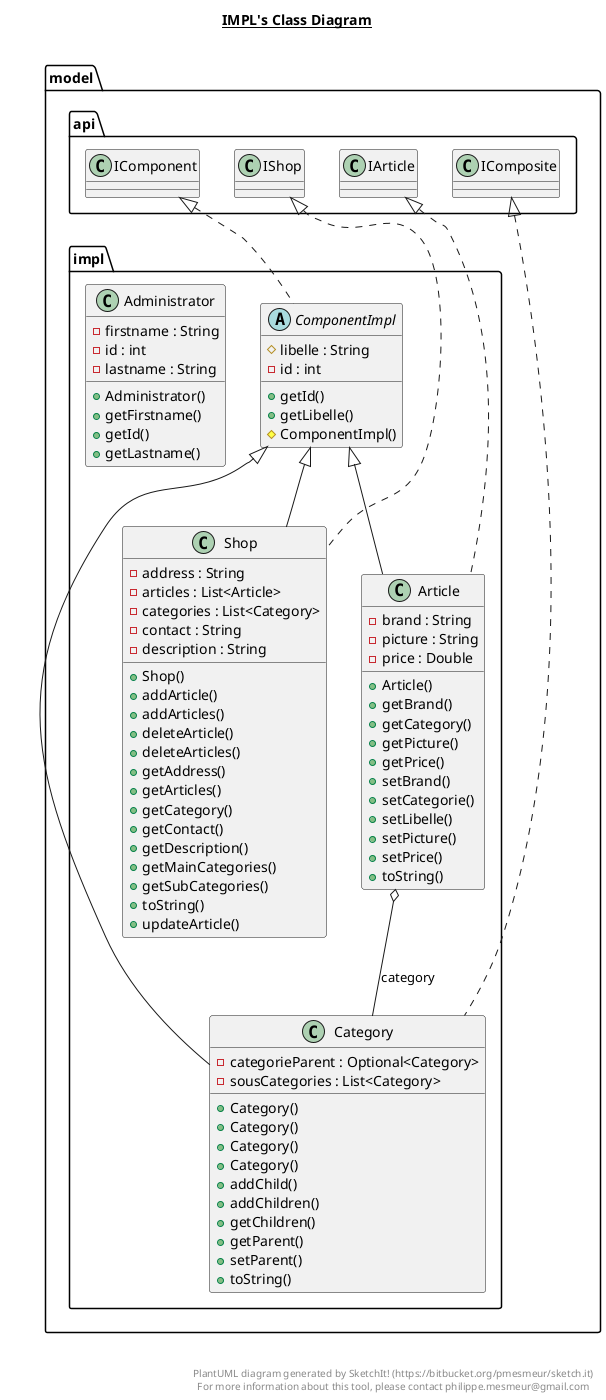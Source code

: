 @startuml

title __IMPL's Class Diagram__\n

  namespace model.impl {
    class model.impl.Administrator {
        - firstname : String
        - id : int
        - lastname : String
        + Administrator()
        + getFirstname()
        + getId()
        + getLastname()
    }
  }
  

  namespace model.impl {
    class model.impl.Article {
        - brand : String
        - picture : String
        - price : Double
        + Article()
        + getBrand()
        + getCategory()
        + getPicture()
        + getPrice()
        + setBrand()
        + setCategorie()
        + setLibelle()
        + setPicture()
        + setPrice()
        + toString()
    }
  }
  

  namespace model.impl {
    class model.impl.Category {
        - categorieParent : Optional<Category>
        - sousCategories : List<Category>
        + Category()
        + Category()
        + Category()
        + Category()
        + addChild()
        + addChildren()
        + getChildren()
        + getParent()
        + setParent()
        + toString()
    }
  }
  

  namespace model.impl {
    abstract class model.impl.ComponentImpl {
        # libelle : String
        - id : int
        + getId()
        + getLibelle()
        # ComponentImpl()
    }
  }
  

  namespace model.impl {
    class model.impl.Shop {
        - address : String
        - articles : List<Article>
        - categories : List<Category>
        - contact : String
        - description : String
        + Shop()
        + addArticle()
        + addArticles()
        + deleteArticle()
        + deleteArticles()
        + getAddress()
        + getArticles()
        + getCategory()
        + getContact()
        + getDescription()
        + getMainCategories()
        + getSubCategories()
        + toString()
        + updateArticle()
    }
  }
  

  model.impl.Article .up.|> model.api.IArticle
  model.impl.Article -up-|> model.impl.ComponentImpl
  model.impl.Article o-- model.impl.Category : category
  model.impl.Category .up.|> model.api.IComposite
  model.impl.Category -up-|> model.impl.ComponentImpl
  model.impl.ComponentImpl .up.|> model.api.IComponent
  model.impl.Shop .up.|> model.api.IShop
  model.impl.Shop -up-|> model.impl.ComponentImpl


right footer


PlantUML diagram generated by SketchIt! (https://bitbucket.org/pmesmeur/sketch.it)
For more information about this tool, please contact philippe.mesmeur@gmail.com
endfooter

@enduml
